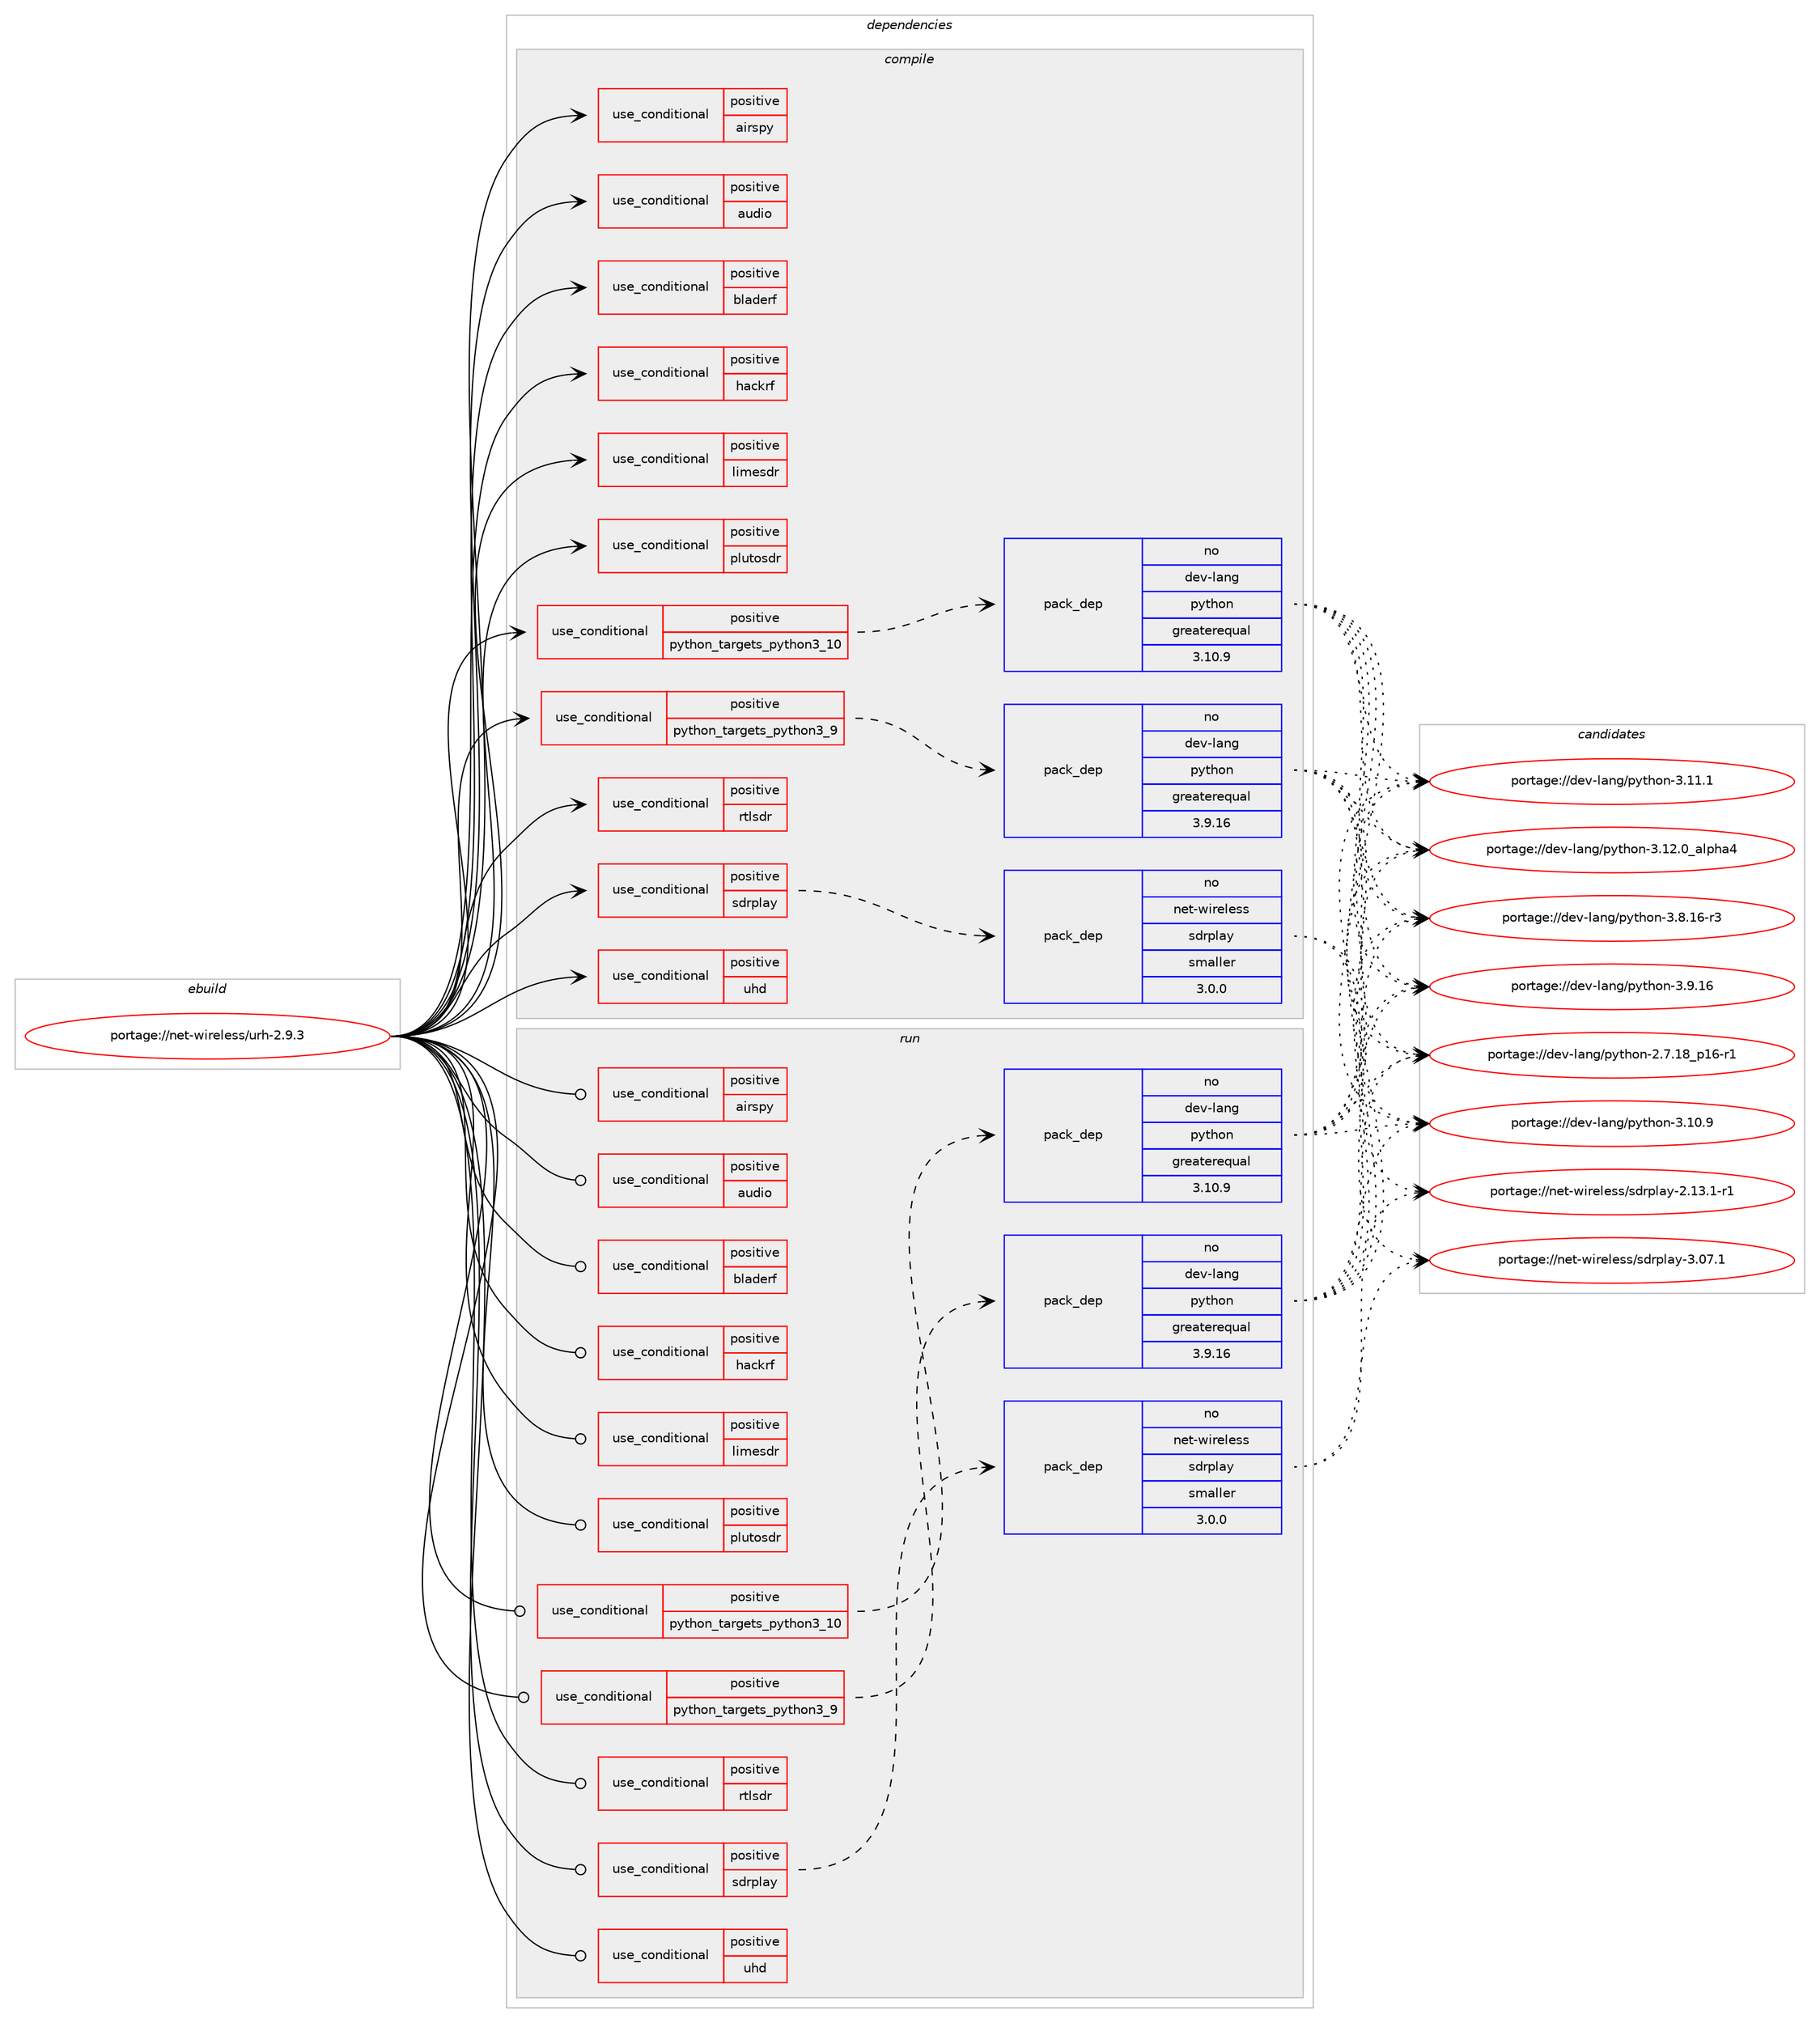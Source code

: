 digraph prolog {

# *************
# Graph options
# *************

newrank=true;
concentrate=true;
compound=true;
graph [rankdir=LR,fontname=Helvetica,fontsize=10,ranksep=1.5];#, ranksep=2.5, nodesep=0.2];
edge  [arrowhead=vee];
node  [fontname=Helvetica,fontsize=10];

# **********
# The ebuild
# **********

subgraph cluster_leftcol {
color=gray;
rank=same;
label=<<i>ebuild</i>>;
id [label="portage://net-wireless/urh-2.9.3", color=red, width=4, href="../net-wireless/urh-2.9.3.svg"];
}

# ****************
# The dependencies
# ****************

subgraph cluster_midcol {
color=gray;
label=<<i>dependencies</i>>;
subgraph cluster_compile {
fillcolor="#eeeeee";
style=filled;
label=<<i>compile</i>>;
subgraph cond742 {
dependency1192 [label=<<TABLE BORDER="0" CELLBORDER="1" CELLSPACING="0" CELLPADDING="4"><TR><TD ROWSPAN="3" CELLPADDING="10">use_conditional</TD></TR><TR><TD>positive</TD></TR><TR><TD>airspy</TD></TR></TABLE>>, shape=none, color=red];
# *** BEGIN UNKNOWN DEPENDENCY TYPE (TODO) ***
# dependency1192 -> package_dependency(portage://net-wireless/urh-2.9.3,install,no,net-wireless,airspy,none,[,,],any_same_slot,[])
# *** END UNKNOWN DEPENDENCY TYPE (TODO) ***

}
id:e -> dependency1192:w [weight=20,style="solid",arrowhead="vee"];
subgraph cond743 {
dependency1193 [label=<<TABLE BORDER="0" CELLBORDER="1" CELLSPACING="0" CELLPADDING="4"><TR><TD ROWSPAN="3" CELLPADDING="10">use_conditional</TD></TR><TR><TD>positive</TD></TR><TR><TD>audio</TD></TR></TABLE>>, shape=none, color=red];
# *** BEGIN UNKNOWN DEPENDENCY TYPE (TODO) ***
# dependency1193 -> package_dependency(portage://net-wireless/urh-2.9.3,install,no,dev-python,pyaudio,none,[,,],[],[use(optenable(python_targets_python3_9),negative),use(optenable(python_targets_python3_10),negative)])
# *** END UNKNOWN DEPENDENCY TYPE (TODO) ***

}
id:e -> dependency1193:w [weight=20,style="solid",arrowhead="vee"];
subgraph cond744 {
dependency1194 [label=<<TABLE BORDER="0" CELLBORDER="1" CELLSPACING="0" CELLPADDING="4"><TR><TD ROWSPAN="3" CELLPADDING="10">use_conditional</TD></TR><TR><TD>positive</TD></TR><TR><TD>bladerf</TD></TR></TABLE>>, shape=none, color=red];
# *** BEGIN UNKNOWN DEPENDENCY TYPE (TODO) ***
# dependency1194 -> package_dependency(portage://net-wireless/urh-2.9.3,install,no,net-wireless,bladerf,none,[,,],any_same_slot,[])
# *** END UNKNOWN DEPENDENCY TYPE (TODO) ***

}
id:e -> dependency1194:w [weight=20,style="solid",arrowhead="vee"];
subgraph cond745 {
dependency1195 [label=<<TABLE BORDER="0" CELLBORDER="1" CELLSPACING="0" CELLPADDING="4"><TR><TD ROWSPAN="3" CELLPADDING="10">use_conditional</TD></TR><TR><TD>positive</TD></TR><TR><TD>hackrf</TD></TR></TABLE>>, shape=none, color=red];
# *** BEGIN UNKNOWN DEPENDENCY TYPE (TODO) ***
# dependency1195 -> package_dependency(portage://net-wireless/urh-2.9.3,install,no,net-libs,libhackrf,none,[,,],any_same_slot,[])
# *** END UNKNOWN DEPENDENCY TYPE (TODO) ***

}
id:e -> dependency1195:w [weight=20,style="solid",arrowhead="vee"];
subgraph cond746 {
dependency1196 [label=<<TABLE BORDER="0" CELLBORDER="1" CELLSPACING="0" CELLPADDING="4"><TR><TD ROWSPAN="3" CELLPADDING="10">use_conditional</TD></TR><TR><TD>positive</TD></TR><TR><TD>limesdr</TD></TR></TABLE>>, shape=none, color=red];
# *** BEGIN UNKNOWN DEPENDENCY TYPE (TODO) ***
# dependency1196 -> package_dependency(portage://net-wireless/urh-2.9.3,install,no,net-wireless,limesuite,none,[,,],any_same_slot,[])
# *** END UNKNOWN DEPENDENCY TYPE (TODO) ***

}
id:e -> dependency1196:w [weight=20,style="solid",arrowhead="vee"];
subgraph cond747 {
dependency1197 [label=<<TABLE BORDER="0" CELLBORDER="1" CELLSPACING="0" CELLPADDING="4"><TR><TD ROWSPAN="3" CELLPADDING="10">use_conditional</TD></TR><TR><TD>positive</TD></TR><TR><TD>plutosdr</TD></TR></TABLE>>, shape=none, color=red];
# *** BEGIN UNKNOWN DEPENDENCY TYPE (TODO) ***
# dependency1197 -> package_dependency(portage://net-wireless/urh-2.9.3,install,no,net-libs,libiio,none,[,,],any_same_slot,[])
# *** END UNKNOWN DEPENDENCY TYPE (TODO) ***

}
id:e -> dependency1197:w [weight=20,style="solid",arrowhead="vee"];
subgraph cond748 {
dependency1198 [label=<<TABLE BORDER="0" CELLBORDER="1" CELLSPACING="0" CELLPADDING="4"><TR><TD ROWSPAN="3" CELLPADDING="10">use_conditional</TD></TR><TR><TD>positive</TD></TR><TR><TD>python_targets_python3_10</TD></TR></TABLE>>, shape=none, color=red];
subgraph pack436 {
dependency1199 [label=<<TABLE BORDER="0" CELLBORDER="1" CELLSPACING="0" CELLPADDING="4" WIDTH="220"><TR><TD ROWSPAN="6" CELLPADDING="30">pack_dep</TD></TR><TR><TD WIDTH="110">no</TD></TR><TR><TD>dev-lang</TD></TR><TR><TD>python</TD></TR><TR><TD>greaterequal</TD></TR><TR><TD>3.10.9</TD></TR></TABLE>>, shape=none, color=blue];
}
dependency1198:e -> dependency1199:w [weight=20,style="dashed",arrowhead="vee"];
}
id:e -> dependency1198:w [weight=20,style="solid",arrowhead="vee"];
subgraph cond749 {
dependency1200 [label=<<TABLE BORDER="0" CELLBORDER="1" CELLSPACING="0" CELLPADDING="4"><TR><TD ROWSPAN="3" CELLPADDING="10">use_conditional</TD></TR><TR><TD>positive</TD></TR><TR><TD>python_targets_python3_9</TD></TR></TABLE>>, shape=none, color=red];
subgraph pack437 {
dependency1201 [label=<<TABLE BORDER="0" CELLBORDER="1" CELLSPACING="0" CELLPADDING="4" WIDTH="220"><TR><TD ROWSPAN="6" CELLPADDING="30">pack_dep</TD></TR><TR><TD WIDTH="110">no</TD></TR><TR><TD>dev-lang</TD></TR><TR><TD>python</TD></TR><TR><TD>greaterequal</TD></TR><TR><TD>3.9.16</TD></TR></TABLE>>, shape=none, color=blue];
}
dependency1200:e -> dependency1201:w [weight=20,style="dashed",arrowhead="vee"];
}
id:e -> dependency1200:w [weight=20,style="solid",arrowhead="vee"];
subgraph cond750 {
dependency1202 [label=<<TABLE BORDER="0" CELLBORDER="1" CELLSPACING="0" CELLPADDING="4"><TR><TD ROWSPAN="3" CELLPADDING="10">use_conditional</TD></TR><TR><TD>positive</TD></TR><TR><TD>rtlsdr</TD></TR></TABLE>>, shape=none, color=red];
# *** BEGIN UNKNOWN DEPENDENCY TYPE (TODO) ***
# dependency1202 -> package_dependency(portage://net-wireless/urh-2.9.3,install,no,net-wireless,rtl-sdr,none,[,,],any_same_slot,[])
# *** END UNKNOWN DEPENDENCY TYPE (TODO) ***

}
id:e -> dependency1202:w [weight=20,style="solid",arrowhead="vee"];
subgraph cond751 {
dependency1203 [label=<<TABLE BORDER="0" CELLBORDER="1" CELLSPACING="0" CELLPADDING="4"><TR><TD ROWSPAN="3" CELLPADDING="10">use_conditional</TD></TR><TR><TD>positive</TD></TR><TR><TD>sdrplay</TD></TR></TABLE>>, shape=none, color=red];
subgraph pack438 {
dependency1204 [label=<<TABLE BORDER="0" CELLBORDER="1" CELLSPACING="0" CELLPADDING="4" WIDTH="220"><TR><TD ROWSPAN="6" CELLPADDING="30">pack_dep</TD></TR><TR><TD WIDTH="110">no</TD></TR><TR><TD>net-wireless</TD></TR><TR><TD>sdrplay</TD></TR><TR><TD>smaller</TD></TR><TR><TD>3.0.0</TD></TR></TABLE>>, shape=none, color=blue];
}
dependency1203:e -> dependency1204:w [weight=20,style="dashed",arrowhead="vee"];
}
id:e -> dependency1203:w [weight=20,style="solid",arrowhead="vee"];
subgraph cond752 {
dependency1205 [label=<<TABLE BORDER="0" CELLBORDER="1" CELLSPACING="0" CELLPADDING="4"><TR><TD ROWSPAN="3" CELLPADDING="10">use_conditional</TD></TR><TR><TD>positive</TD></TR><TR><TD>uhd</TD></TR></TABLE>>, shape=none, color=red];
# *** BEGIN UNKNOWN DEPENDENCY TYPE (TODO) ***
# dependency1205 -> package_dependency(portage://net-wireless/urh-2.9.3,install,no,net-wireless,uhd,none,[,,],any_same_slot,[])
# *** END UNKNOWN DEPENDENCY TYPE (TODO) ***

}
id:e -> dependency1205:w [weight=20,style="solid",arrowhead="vee"];
# *** BEGIN UNKNOWN DEPENDENCY TYPE (TODO) ***
# id -> package_dependency(portage://net-wireless/urh-2.9.3,install,no,dev-python,cython,none,[,,],[],[use(optenable(python_targets_python3_9),negative),use(optenable(python_targets_python3_10),negative)])
# *** END UNKNOWN DEPENDENCY TYPE (TODO) ***

# *** BEGIN UNKNOWN DEPENDENCY TYPE (TODO) ***
# id -> package_dependency(portage://net-wireless/urh-2.9.3,install,no,dev-python,numpy,none,[,,],[],[use(optenable(python_targets_python3_9),negative),use(optenable(python_targets_python3_10),negative)])
# *** END UNKNOWN DEPENDENCY TYPE (TODO) ***

# *** BEGIN UNKNOWN DEPENDENCY TYPE (TODO) ***
# id -> package_dependency(portage://net-wireless/urh-2.9.3,install,no,dev-python,psutil,none,[,,],[],[use(optenable(python_targets_python3_9),negative),use(optenable(python_targets_python3_10),negative)])
# *** END UNKNOWN DEPENDENCY TYPE (TODO) ***

# *** BEGIN UNKNOWN DEPENDENCY TYPE (TODO) ***
# id -> package_dependency(portage://net-wireless/urh-2.9.3,install,no,dev-python,pyzmq,none,[,,],[],[use(optenable(python_targets_python3_9),negative),use(optenable(python_targets_python3_10),negative)])
# *** END UNKNOWN DEPENDENCY TYPE (TODO) ***

# *** BEGIN UNKNOWN DEPENDENCY TYPE (TODO) ***
# id -> package_dependency(portage://net-wireless/urh-2.9.3,install,no,net-wireless,gnuradio,none,[,,],[],[use(enable(zeromq),none)])
# *** END UNKNOWN DEPENDENCY TYPE (TODO) ***

}
subgraph cluster_compileandrun {
fillcolor="#eeeeee";
style=filled;
label=<<i>compile and run</i>>;
}
subgraph cluster_run {
fillcolor="#eeeeee";
style=filled;
label=<<i>run</i>>;
subgraph cond753 {
dependency1206 [label=<<TABLE BORDER="0" CELLBORDER="1" CELLSPACING="0" CELLPADDING="4"><TR><TD ROWSPAN="3" CELLPADDING="10">use_conditional</TD></TR><TR><TD>positive</TD></TR><TR><TD>airspy</TD></TR></TABLE>>, shape=none, color=red];
# *** BEGIN UNKNOWN DEPENDENCY TYPE (TODO) ***
# dependency1206 -> package_dependency(portage://net-wireless/urh-2.9.3,run,no,net-wireless,airspy,none,[,,],any_same_slot,[])
# *** END UNKNOWN DEPENDENCY TYPE (TODO) ***

}
id:e -> dependency1206:w [weight=20,style="solid",arrowhead="odot"];
subgraph cond754 {
dependency1207 [label=<<TABLE BORDER="0" CELLBORDER="1" CELLSPACING="0" CELLPADDING="4"><TR><TD ROWSPAN="3" CELLPADDING="10">use_conditional</TD></TR><TR><TD>positive</TD></TR><TR><TD>audio</TD></TR></TABLE>>, shape=none, color=red];
# *** BEGIN UNKNOWN DEPENDENCY TYPE (TODO) ***
# dependency1207 -> package_dependency(portage://net-wireless/urh-2.9.3,run,no,dev-python,pyaudio,none,[,,],[],[use(optenable(python_targets_python3_9),negative),use(optenable(python_targets_python3_10),negative)])
# *** END UNKNOWN DEPENDENCY TYPE (TODO) ***

}
id:e -> dependency1207:w [weight=20,style="solid",arrowhead="odot"];
subgraph cond755 {
dependency1208 [label=<<TABLE BORDER="0" CELLBORDER="1" CELLSPACING="0" CELLPADDING="4"><TR><TD ROWSPAN="3" CELLPADDING="10">use_conditional</TD></TR><TR><TD>positive</TD></TR><TR><TD>bladerf</TD></TR></TABLE>>, shape=none, color=red];
# *** BEGIN UNKNOWN DEPENDENCY TYPE (TODO) ***
# dependency1208 -> package_dependency(portage://net-wireless/urh-2.9.3,run,no,net-wireless,bladerf,none,[,,],any_same_slot,[])
# *** END UNKNOWN DEPENDENCY TYPE (TODO) ***

}
id:e -> dependency1208:w [weight=20,style="solid",arrowhead="odot"];
subgraph cond756 {
dependency1209 [label=<<TABLE BORDER="0" CELLBORDER="1" CELLSPACING="0" CELLPADDING="4"><TR><TD ROWSPAN="3" CELLPADDING="10">use_conditional</TD></TR><TR><TD>positive</TD></TR><TR><TD>hackrf</TD></TR></TABLE>>, shape=none, color=red];
# *** BEGIN UNKNOWN DEPENDENCY TYPE (TODO) ***
# dependency1209 -> package_dependency(portage://net-wireless/urh-2.9.3,run,no,net-libs,libhackrf,none,[,,],any_same_slot,[])
# *** END UNKNOWN DEPENDENCY TYPE (TODO) ***

}
id:e -> dependency1209:w [weight=20,style="solid",arrowhead="odot"];
subgraph cond757 {
dependency1210 [label=<<TABLE BORDER="0" CELLBORDER="1" CELLSPACING="0" CELLPADDING="4"><TR><TD ROWSPAN="3" CELLPADDING="10">use_conditional</TD></TR><TR><TD>positive</TD></TR><TR><TD>limesdr</TD></TR></TABLE>>, shape=none, color=red];
# *** BEGIN UNKNOWN DEPENDENCY TYPE (TODO) ***
# dependency1210 -> package_dependency(portage://net-wireless/urh-2.9.3,run,no,net-wireless,limesuite,none,[,,],any_same_slot,[])
# *** END UNKNOWN DEPENDENCY TYPE (TODO) ***

}
id:e -> dependency1210:w [weight=20,style="solid",arrowhead="odot"];
subgraph cond758 {
dependency1211 [label=<<TABLE BORDER="0" CELLBORDER="1" CELLSPACING="0" CELLPADDING="4"><TR><TD ROWSPAN="3" CELLPADDING="10">use_conditional</TD></TR><TR><TD>positive</TD></TR><TR><TD>plutosdr</TD></TR></TABLE>>, shape=none, color=red];
# *** BEGIN UNKNOWN DEPENDENCY TYPE (TODO) ***
# dependency1211 -> package_dependency(portage://net-wireless/urh-2.9.3,run,no,net-libs,libiio,none,[,,],any_same_slot,[])
# *** END UNKNOWN DEPENDENCY TYPE (TODO) ***

}
id:e -> dependency1211:w [weight=20,style="solid",arrowhead="odot"];
subgraph cond759 {
dependency1212 [label=<<TABLE BORDER="0" CELLBORDER="1" CELLSPACING="0" CELLPADDING="4"><TR><TD ROWSPAN="3" CELLPADDING="10">use_conditional</TD></TR><TR><TD>positive</TD></TR><TR><TD>python_targets_python3_10</TD></TR></TABLE>>, shape=none, color=red];
subgraph pack439 {
dependency1213 [label=<<TABLE BORDER="0" CELLBORDER="1" CELLSPACING="0" CELLPADDING="4" WIDTH="220"><TR><TD ROWSPAN="6" CELLPADDING="30">pack_dep</TD></TR><TR><TD WIDTH="110">no</TD></TR><TR><TD>dev-lang</TD></TR><TR><TD>python</TD></TR><TR><TD>greaterequal</TD></TR><TR><TD>3.10.9</TD></TR></TABLE>>, shape=none, color=blue];
}
dependency1212:e -> dependency1213:w [weight=20,style="dashed",arrowhead="vee"];
}
id:e -> dependency1212:w [weight=20,style="solid",arrowhead="odot"];
subgraph cond760 {
dependency1214 [label=<<TABLE BORDER="0" CELLBORDER="1" CELLSPACING="0" CELLPADDING="4"><TR><TD ROWSPAN="3" CELLPADDING="10">use_conditional</TD></TR><TR><TD>positive</TD></TR><TR><TD>python_targets_python3_9</TD></TR></TABLE>>, shape=none, color=red];
subgraph pack440 {
dependency1215 [label=<<TABLE BORDER="0" CELLBORDER="1" CELLSPACING="0" CELLPADDING="4" WIDTH="220"><TR><TD ROWSPAN="6" CELLPADDING="30">pack_dep</TD></TR><TR><TD WIDTH="110">no</TD></TR><TR><TD>dev-lang</TD></TR><TR><TD>python</TD></TR><TR><TD>greaterequal</TD></TR><TR><TD>3.9.16</TD></TR></TABLE>>, shape=none, color=blue];
}
dependency1214:e -> dependency1215:w [weight=20,style="dashed",arrowhead="vee"];
}
id:e -> dependency1214:w [weight=20,style="solid",arrowhead="odot"];
subgraph cond761 {
dependency1216 [label=<<TABLE BORDER="0" CELLBORDER="1" CELLSPACING="0" CELLPADDING="4"><TR><TD ROWSPAN="3" CELLPADDING="10">use_conditional</TD></TR><TR><TD>positive</TD></TR><TR><TD>rtlsdr</TD></TR></TABLE>>, shape=none, color=red];
# *** BEGIN UNKNOWN DEPENDENCY TYPE (TODO) ***
# dependency1216 -> package_dependency(portage://net-wireless/urh-2.9.3,run,no,net-wireless,rtl-sdr,none,[,,],any_same_slot,[])
# *** END UNKNOWN DEPENDENCY TYPE (TODO) ***

}
id:e -> dependency1216:w [weight=20,style="solid",arrowhead="odot"];
subgraph cond762 {
dependency1217 [label=<<TABLE BORDER="0" CELLBORDER="1" CELLSPACING="0" CELLPADDING="4"><TR><TD ROWSPAN="3" CELLPADDING="10">use_conditional</TD></TR><TR><TD>positive</TD></TR><TR><TD>sdrplay</TD></TR></TABLE>>, shape=none, color=red];
subgraph pack441 {
dependency1218 [label=<<TABLE BORDER="0" CELLBORDER="1" CELLSPACING="0" CELLPADDING="4" WIDTH="220"><TR><TD ROWSPAN="6" CELLPADDING="30">pack_dep</TD></TR><TR><TD WIDTH="110">no</TD></TR><TR><TD>net-wireless</TD></TR><TR><TD>sdrplay</TD></TR><TR><TD>smaller</TD></TR><TR><TD>3.0.0</TD></TR></TABLE>>, shape=none, color=blue];
}
dependency1217:e -> dependency1218:w [weight=20,style="dashed",arrowhead="vee"];
}
id:e -> dependency1217:w [weight=20,style="solid",arrowhead="odot"];
subgraph cond763 {
dependency1219 [label=<<TABLE BORDER="0" CELLBORDER="1" CELLSPACING="0" CELLPADDING="4"><TR><TD ROWSPAN="3" CELLPADDING="10">use_conditional</TD></TR><TR><TD>positive</TD></TR><TR><TD>uhd</TD></TR></TABLE>>, shape=none, color=red];
# *** BEGIN UNKNOWN DEPENDENCY TYPE (TODO) ***
# dependency1219 -> package_dependency(portage://net-wireless/urh-2.9.3,run,no,net-wireless,uhd,none,[,,],any_same_slot,[])
# *** END UNKNOWN DEPENDENCY TYPE (TODO) ***

}
id:e -> dependency1219:w [weight=20,style="solid",arrowhead="odot"];
# *** BEGIN UNKNOWN DEPENDENCY TYPE (TODO) ***
# id -> package_dependency(portage://net-wireless/urh-2.9.3,run,no,dev-python,PyQt5,none,[,,],[],[use(optenable(python_targets_python3_9),negative),use(optenable(python_targets_python3_10),negative),use(enable(testlib),none)])
# *** END UNKNOWN DEPENDENCY TYPE (TODO) ***

# *** BEGIN UNKNOWN DEPENDENCY TYPE (TODO) ***
# id -> package_dependency(portage://net-wireless/urh-2.9.3,run,no,dev-python,cython,none,[,,],[],[use(optenable(python_targets_python3_9),negative),use(optenable(python_targets_python3_10),negative)])
# *** END UNKNOWN DEPENDENCY TYPE (TODO) ***

# *** BEGIN UNKNOWN DEPENDENCY TYPE (TODO) ***
# id -> package_dependency(portage://net-wireless/urh-2.9.3,run,no,dev-python,numpy,none,[,,],[],[use(optenable(python_targets_python3_9),negative),use(optenable(python_targets_python3_10),negative)])
# *** END UNKNOWN DEPENDENCY TYPE (TODO) ***

# *** BEGIN UNKNOWN DEPENDENCY TYPE (TODO) ***
# id -> package_dependency(portage://net-wireless/urh-2.9.3,run,no,dev-python,psutil,none,[,,],[],[use(optenable(python_targets_python3_9),negative),use(optenable(python_targets_python3_10),negative)])
# *** END UNKNOWN DEPENDENCY TYPE (TODO) ***

# *** BEGIN UNKNOWN DEPENDENCY TYPE (TODO) ***
# id -> package_dependency(portage://net-wireless/urh-2.9.3,run,no,dev-python,pyzmq,none,[,,],[],[use(optenable(python_targets_python3_9),negative),use(optenable(python_targets_python3_10),negative)])
# *** END UNKNOWN DEPENDENCY TYPE (TODO) ***

# *** BEGIN UNKNOWN DEPENDENCY TYPE (TODO) ***
# id -> package_dependency(portage://net-wireless/urh-2.9.3,run,no,net-wireless,gnuradio,none,[,,],[],[use(enable(zeromq),none)])
# *** END UNKNOWN DEPENDENCY TYPE (TODO) ***

# *** BEGIN UNKNOWN DEPENDENCY TYPE (TODO) ***
# id -> package_dependency(portage://net-wireless/urh-2.9.3,run,no,net-wireless,gr-osmosdr,none,[,,],[],[])
# *** END UNKNOWN DEPENDENCY TYPE (TODO) ***

}
}

# **************
# The candidates
# **************

subgraph cluster_choices {
rank=same;
color=gray;
label=<<i>candidates</i>>;

subgraph choice436 {
color=black;
nodesep=1;
choice100101118451089711010347112121116104111110455046554649569511249544511449 [label="portage://dev-lang/python-2.7.18_p16-r1", color=red, width=4,href="../dev-lang/python-2.7.18_p16-r1.svg"];
choice10010111845108971101034711212111610411111045514649484657 [label="portage://dev-lang/python-3.10.9", color=red, width=4,href="../dev-lang/python-3.10.9.svg"];
choice10010111845108971101034711212111610411111045514649494649 [label="portage://dev-lang/python-3.11.1", color=red, width=4,href="../dev-lang/python-3.11.1.svg"];
choice1001011184510897110103471121211161041111104551464950464895971081121049752 [label="portage://dev-lang/python-3.12.0_alpha4", color=red, width=4,href="../dev-lang/python-3.12.0_alpha4.svg"];
choice100101118451089711010347112121116104111110455146564649544511451 [label="portage://dev-lang/python-3.8.16-r3", color=red, width=4,href="../dev-lang/python-3.8.16-r3.svg"];
choice10010111845108971101034711212111610411111045514657464954 [label="portage://dev-lang/python-3.9.16", color=red, width=4,href="../dev-lang/python-3.9.16.svg"];
dependency1199:e -> choice100101118451089711010347112121116104111110455046554649569511249544511449:w [style=dotted,weight="100"];
dependency1199:e -> choice10010111845108971101034711212111610411111045514649484657:w [style=dotted,weight="100"];
dependency1199:e -> choice10010111845108971101034711212111610411111045514649494649:w [style=dotted,weight="100"];
dependency1199:e -> choice1001011184510897110103471121211161041111104551464950464895971081121049752:w [style=dotted,weight="100"];
dependency1199:e -> choice100101118451089711010347112121116104111110455146564649544511451:w [style=dotted,weight="100"];
dependency1199:e -> choice10010111845108971101034711212111610411111045514657464954:w [style=dotted,weight="100"];
}
subgraph choice437 {
color=black;
nodesep=1;
choice100101118451089711010347112121116104111110455046554649569511249544511449 [label="portage://dev-lang/python-2.7.18_p16-r1", color=red, width=4,href="../dev-lang/python-2.7.18_p16-r1.svg"];
choice10010111845108971101034711212111610411111045514649484657 [label="portage://dev-lang/python-3.10.9", color=red, width=4,href="../dev-lang/python-3.10.9.svg"];
choice10010111845108971101034711212111610411111045514649494649 [label="portage://dev-lang/python-3.11.1", color=red, width=4,href="../dev-lang/python-3.11.1.svg"];
choice1001011184510897110103471121211161041111104551464950464895971081121049752 [label="portage://dev-lang/python-3.12.0_alpha4", color=red, width=4,href="../dev-lang/python-3.12.0_alpha4.svg"];
choice100101118451089711010347112121116104111110455146564649544511451 [label="portage://dev-lang/python-3.8.16-r3", color=red, width=4,href="../dev-lang/python-3.8.16-r3.svg"];
choice10010111845108971101034711212111610411111045514657464954 [label="portage://dev-lang/python-3.9.16", color=red, width=4,href="../dev-lang/python-3.9.16.svg"];
dependency1201:e -> choice100101118451089711010347112121116104111110455046554649569511249544511449:w [style=dotted,weight="100"];
dependency1201:e -> choice10010111845108971101034711212111610411111045514649484657:w [style=dotted,weight="100"];
dependency1201:e -> choice10010111845108971101034711212111610411111045514649494649:w [style=dotted,weight="100"];
dependency1201:e -> choice1001011184510897110103471121211161041111104551464950464895971081121049752:w [style=dotted,weight="100"];
dependency1201:e -> choice100101118451089711010347112121116104111110455146564649544511451:w [style=dotted,weight="100"];
dependency1201:e -> choice10010111845108971101034711212111610411111045514657464954:w [style=dotted,weight="100"];
}
subgraph choice438 {
color=black;
nodesep=1;
choice110101116451191051141011081011151154711510011411210897121455046495146494511449 [label="portage://net-wireless/sdrplay-2.13.1-r1", color=red, width=4,href="../net-wireless/sdrplay-2.13.1-r1.svg"];
choice11010111645119105114101108101115115471151001141121089712145514648554649 [label="portage://net-wireless/sdrplay-3.07.1", color=red, width=4,href="../net-wireless/sdrplay-3.07.1.svg"];
dependency1204:e -> choice110101116451191051141011081011151154711510011411210897121455046495146494511449:w [style=dotted,weight="100"];
dependency1204:e -> choice11010111645119105114101108101115115471151001141121089712145514648554649:w [style=dotted,weight="100"];
}
subgraph choice439 {
color=black;
nodesep=1;
choice100101118451089711010347112121116104111110455046554649569511249544511449 [label="portage://dev-lang/python-2.7.18_p16-r1", color=red, width=4,href="../dev-lang/python-2.7.18_p16-r1.svg"];
choice10010111845108971101034711212111610411111045514649484657 [label="portage://dev-lang/python-3.10.9", color=red, width=4,href="../dev-lang/python-3.10.9.svg"];
choice10010111845108971101034711212111610411111045514649494649 [label="portage://dev-lang/python-3.11.1", color=red, width=4,href="../dev-lang/python-3.11.1.svg"];
choice1001011184510897110103471121211161041111104551464950464895971081121049752 [label="portage://dev-lang/python-3.12.0_alpha4", color=red, width=4,href="../dev-lang/python-3.12.0_alpha4.svg"];
choice100101118451089711010347112121116104111110455146564649544511451 [label="portage://dev-lang/python-3.8.16-r3", color=red, width=4,href="../dev-lang/python-3.8.16-r3.svg"];
choice10010111845108971101034711212111610411111045514657464954 [label="portage://dev-lang/python-3.9.16", color=red, width=4,href="../dev-lang/python-3.9.16.svg"];
dependency1213:e -> choice100101118451089711010347112121116104111110455046554649569511249544511449:w [style=dotted,weight="100"];
dependency1213:e -> choice10010111845108971101034711212111610411111045514649484657:w [style=dotted,weight="100"];
dependency1213:e -> choice10010111845108971101034711212111610411111045514649494649:w [style=dotted,weight="100"];
dependency1213:e -> choice1001011184510897110103471121211161041111104551464950464895971081121049752:w [style=dotted,weight="100"];
dependency1213:e -> choice100101118451089711010347112121116104111110455146564649544511451:w [style=dotted,weight="100"];
dependency1213:e -> choice10010111845108971101034711212111610411111045514657464954:w [style=dotted,weight="100"];
}
subgraph choice440 {
color=black;
nodesep=1;
choice100101118451089711010347112121116104111110455046554649569511249544511449 [label="portage://dev-lang/python-2.7.18_p16-r1", color=red, width=4,href="../dev-lang/python-2.7.18_p16-r1.svg"];
choice10010111845108971101034711212111610411111045514649484657 [label="portage://dev-lang/python-3.10.9", color=red, width=4,href="../dev-lang/python-3.10.9.svg"];
choice10010111845108971101034711212111610411111045514649494649 [label="portage://dev-lang/python-3.11.1", color=red, width=4,href="../dev-lang/python-3.11.1.svg"];
choice1001011184510897110103471121211161041111104551464950464895971081121049752 [label="portage://dev-lang/python-3.12.0_alpha4", color=red, width=4,href="../dev-lang/python-3.12.0_alpha4.svg"];
choice100101118451089711010347112121116104111110455146564649544511451 [label="portage://dev-lang/python-3.8.16-r3", color=red, width=4,href="../dev-lang/python-3.8.16-r3.svg"];
choice10010111845108971101034711212111610411111045514657464954 [label="portage://dev-lang/python-3.9.16", color=red, width=4,href="../dev-lang/python-3.9.16.svg"];
dependency1215:e -> choice100101118451089711010347112121116104111110455046554649569511249544511449:w [style=dotted,weight="100"];
dependency1215:e -> choice10010111845108971101034711212111610411111045514649484657:w [style=dotted,weight="100"];
dependency1215:e -> choice10010111845108971101034711212111610411111045514649494649:w [style=dotted,weight="100"];
dependency1215:e -> choice1001011184510897110103471121211161041111104551464950464895971081121049752:w [style=dotted,weight="100"];
dependency1215:e -> choice100101118451089711010347112121116104111110455146564649544511451:w [style=dotted,weight="100"];
dependency1215:e -> choice10010111845108971101034711212111610411111045514657464954:w [style=dotted,weight="100"];
}
subgraph choice441 {
color=black;
nodesep=1;
choice110101116451191051141011081011151154711510011411210897121455046495146494511449 [label="portage://net-wireless/sdrplay-2.13.1-r1", color=red, width=4,href="../net-wireless/sdrplay-2.13.1-r1.svg"];
choice11010111645119105114101108101115115471151001141121089712145514648554649 [label="portage://net-wireless/sdrplay-3.07.1", color=red, width=4,href="../net-wireless/sdrplay-3.07.1.svg"];
dependency1218:e -> choice110101116451191051141011081011151154711510011411210897121455046495146494511449:w [style=dotted,weight="100"];
dependency1218:e -> choice11010111645119105114101108101115115471151001141121089712145514648554649:w [style=dotted,weight="100"];
}
}

}
